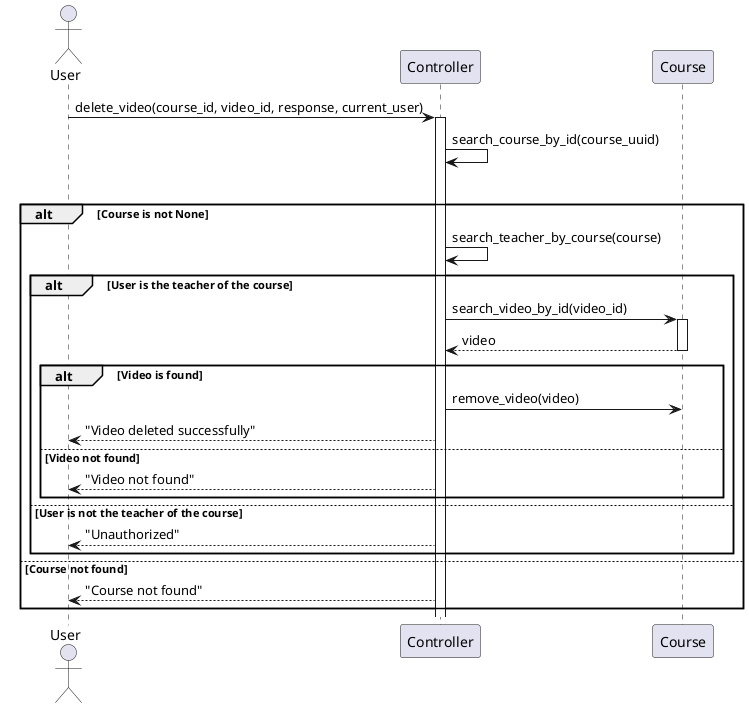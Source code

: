 @startuml

actor User
participant Controller
participant Course

User -> Controller: delete_video(course_id, video_id, response, current_user)
activate Controller


Controller -> Controller: search_course_by_id(course_uuid)
alt Course found
    alt Course is not None
        Controller -> Controller: search_teacher_by_course(course)
        
        alt User is the teacher of the course
            Controller -> Course: search_video_by_id(video_id)
            activate Course
            Course --> Controller: video
            deactivate Course
            
            alt Video is found
                Controller -> Course: remove_video(video)
                
                Controller --> User: "Video deleted successfully"
            else Video not found
                Controller --> User: "Video not found"
            end
        else User is not the teacher of the course
            Controller --> User: "Unauthorized"
        end
    else Course not found
        Controller --> User: "Course not found"
    end
@enduml